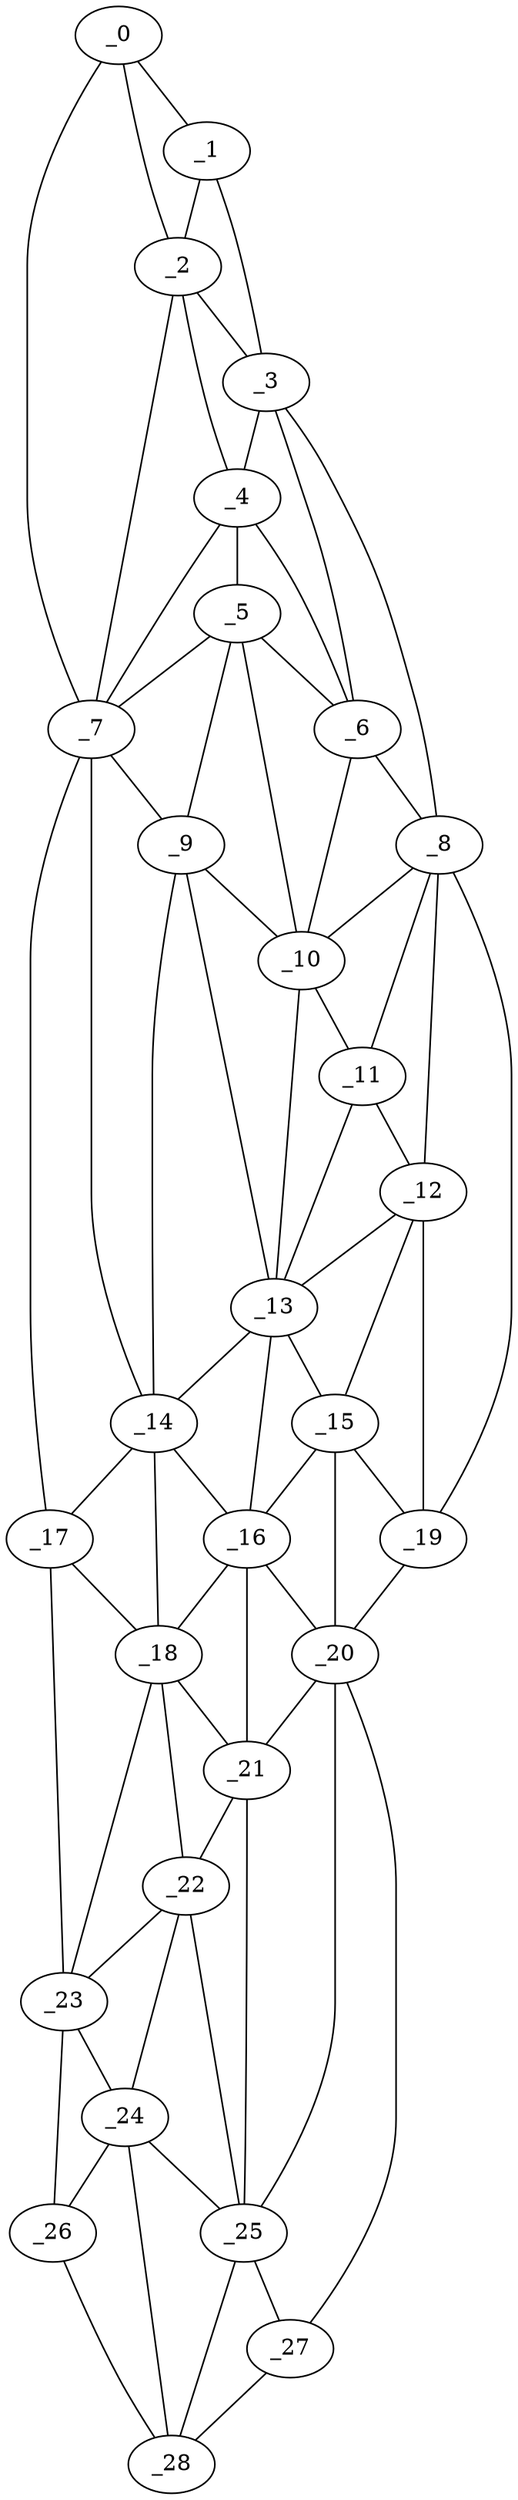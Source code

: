 graph "obj27__35.gxl" {
	_0	 [x=4,
		y=68];
	_1	 [x=8,
		y=57];
	_0 -- _1	 [valence=1];
	_2	 [x=15,
		y=66];
	_0 -- _2	 [valence=2];
	_7	 [x=33,
		y=78];
	_0 -- _7	 [valence=1];
	_1 -- _2	 [valence=1];
	_3	 [x=17,
		y=52];
	_1 -- _3	 [valence=1];
	_2 -- _3	 [valence=1];
	_4	 [x=24,
		y=68];
	_2 -- _4	 [valence=2];
	_2 -- _7	 [valence=1];
	_3 -- _4	 [valence=2];
	_6	 [x=30,
		y=50];
	_3 -- _6	 [valence=2];
	_8	 [x=38,
		y=48];
	_3 -- _8	 [valence=1];
	_5	 [x=29,
		y=68];
	_4 -- _5	 [valence=2];
	_4 -- _6	 [valence=1];
	_4 -- _7	 [valence=2];
	_5 -- _6	 [valence=2];
	_5 -- _7	 [valence=2];
	_9	 [x=39,
		y=70];
	_5 -- _9	 [valence=2];
	_10	 [x=40,
		y=58];
	_5 -- _10	 [valence=1];
	_6 -- _8	 [valence=2];
	_6 -- _10	 [valence=2];
	_7 -- _9	 [valence=2];
	_14	 [x=60,
		y=74];
	_7 -- _14	 [valence=1];
	_17	 [x=68,
		y=86];
	_7 -- _17	 [valence=1];
	_8 -- _10	 [valence=1];
	_11	 [x=47,
		y=52];
	_8 -- _11	 [valence=2];
	_12	 [x=55,
		y=48];
	_8 -- _12	 [valence=1];
	_19	 [x=73,
		y=43];
	_8 -- _19	 [valence=1];
	_9 -- _10	 [valence=1];
	_13	 [x=58,
		y=61];
	_9 -- _13	 [valence=2];
	_9 -- _14	 [valence=2];
	_10 -- _11	 [valence=1];
	_10 -- _13	 [valence=2];
	_11 -- _12	 [valence=2];
	_11 -- _13	 [valence=1];
	_12 -- _13	 [valence=2];
	_15	 [x=65,
		y=53];
	_12 -- _15	 [valence=2];
	_12 -- _19	 [valence=2];
	_13 -- _14	 [valence=1];
	_13 -- _15	 [valence=1];
	_16	 [x=67,
		y=60];
	_13 -- _16	 [valence=2];
	_14 -- _16	 [valence=2];
	_14 -- _17	 [valence=2];
	_18	 [x=71,
		y=77];
	_14 -- _18	 [valence=2];
	_15 -- _16	 [valence=2];
	_15 -- _19	 [valence=2];
	_20	 [x=79,
		y=45];
	_15 -- _20	 [valence=2];
	_16 -- _18	 [valence=2];
	_16 -- _20	 [valence=2];
	_21	 [x=85,
		y=50];
	_16 -- _21	 [valence=2];
	_17 -- _18	 [valence=2];
	_23	 [x=107,
		y=84];
	_17 -- _23	 [valence=1];
	_18 -- _21	 [valence=2];
	_22	 [x=101,
		y=72];
	_18 -- _22	 [valence=2];
	_18 -- _23	 [valence=2];
	_19 -- _20	 [valence=1];
	_20 -- _21	 [valence=2];
	_25	 [x=117,
		y=60];
	_20 -- _25	 [valence=2];
	_27	 [x=122,
		y=60];
	_20 -- _27	 [valence=1];
	_21 -- _22	 [valence=1];
	_21 -- _25	 [valence=2];
	_22 -- _23	 [valence=1];
	_24	 [x=110,
		y=82];
	_22 -- _24	 [valence=1];
	_22 -- _25	 [valence=2];
	_23 -- _24	 [valence=2];
	_26	 [x=120,
		y=82];
	_23 -- _26	 [valence=1];
	_24 -- _25	 [valence=1];
	_24 -- _26	 [valence=1];
	_28	 [x=125,
		y=73];
	_24 -- _28	 [valence=2];
	_25 -- _27	 [valence=2];
	_25 -- _28	 [valence=1];
	_26 -- _28	 [valence=1];
	_27 -- _28	 [valence=1];
}
